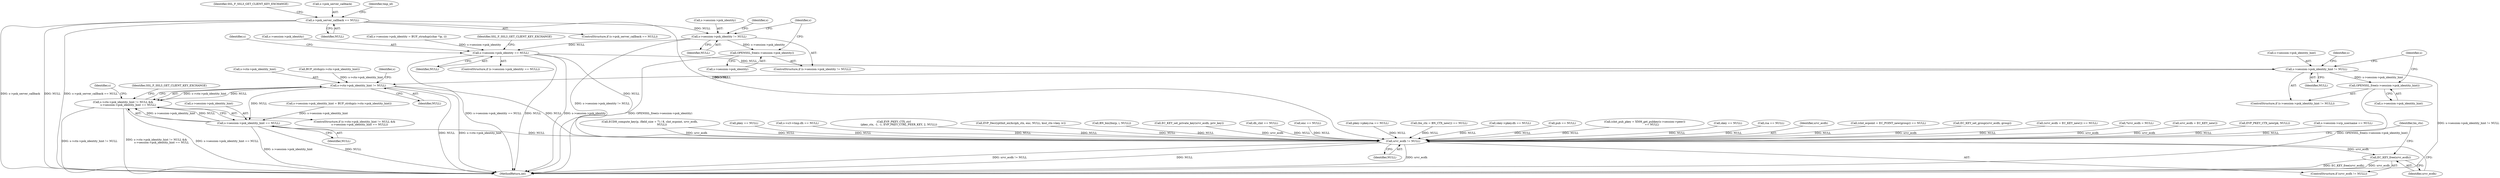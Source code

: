 digraph "0_openssl_3c66a669dfc7b3792f7af0758ea26fe8502ce70c@pointer" {
"1001590" [label="(Call,s->psk_server_callback == NULL)"];
"1001683" [label="(Call,s->session->psk_identity != NULL)"];
"1001690" [label="(Call,OPENSSL_free(s->session->psk_identity))"];
"1001708" [label="(Call,s->session->psk_identity == NULL)"];
"1001721" [label="(Call,s->session->psk_identity_hint != NULL)"];
"1001728" [label="(Call,OPENSSL_free(s->session->psk_identity_hint))"];
"1001748" [label="(Call,s->ctx->psk_identity_hint != NULL)"];
"1001747" [label="(Call,s->ctx->psk_identity_hint != NULL &&\n            s->session->psk_identity_hint == NULL)"];
"1001755" [label="(Call,s->session->psk_identity_hint == NULL)"];
"1002148" [label="(Call,srvr_ecdh != NULL)"];
"1002151" [label="(Call,EC_KEY_free(srvr_ecdh))"];
"1001722" [label="(Call,s->session->psk_identity_hint)"];
"1002148" [label="(Call,srvr_ecdh != NULL)"];
"1001740" [label="(Call,BUF_strdup(s->ctx->psk_identity_hint))"];
"1000616" [label="(Call,skey == NULL)"];
"1001597" [label="(Identifier,SSL_F_SSL3_GET_CLIENT_KEY_EXCHANGE)"];
"1000260" [label="(Call,rsa == NULL)"];
"1002149" [label="(Identifier,srvr_ecdh)"];
"1001334" [label="(Call,(clnt_ecpoint = EC_POINT_new(group)) == NULL)"];
"1001589" [label="(ControlStructure,if (s->psk_server_callback == NULL))"];
"1001696" [label="(Call,s->session->psk_identity = BUF_strndup((char *)p, i))"];
"1001321" [label="(Call,EC_KEY_set_group(srvr_ecdh, group))"];
"1001754" [label="(Identifier,NULL)"];
"1001699" [label="(Identifier,s)"];
"1001755" [label="(Call,s->session->psk_identity_hint == NULL)"];
"1001267" [label="(Call,(srvr_ecdh = EC_KEY_new()) == NULL)"];
"1000169" [label="(Call,*srvr_ecdh = NULL)"];
"1001708" [label="(Call,s->session->psk_identity == NULL)"];
"1001717" [label="(Identifier,SSL_F_SSL3_GET_CLIENT_KEY_EXCHANGE)"];
"1001724" [label="(Identifier,s)"];
"1001737" [label="(Identifier,s)"];
"1001761" [label="(Identifier,NULL)"];
"1002150" [label="(Identifier,NULL)"];
"1001268" [label="(Call,srvr_ecdh = EC_KEY_new())"];
"1001689" [label="(Identifier,NULL)"];
"1002005" [label="(Call,EVP_PKEY_CTX_new(pk, NULL))"];
"1001895" [label="(Call,s->session->srp_username == NULL)"];
"1001591" [label="(Call,s->psk_server_callback)"];
"1002151" [label="(Call,EC_KEY_free(srvr_ecdh))"];
"1001747" [label="(Call,s->ctx->psk_identity_hint != NULL &&\n            s->session->psk_identity_hint == NULL)"];
"1001590" [label="(Call,s->psk_server_callback == NULL)"];
"1001475" [label="(Call,ECDH_compute_key(p, (field_size + 7) / 8, clnt_ecpoint, srvr_ecdh,\n                             NULL))"];
"1000286" [label="(Call,pkey == NULL)"];
"1002154" [label="(Identifier,bn_ctx)"];
"1001746" [label="(ControlStructure,if (s->ctx->psk_identity_hint != NULL &&\n            s->session->psk_identity_hint == NULL))"];
"1000649" [label="(Call,s->s3->tmp.dh == NULL)"];
"1002163" [label="(MethodReturn,int)"];
"1001714" [label="(Identifier,NULL)"];
"1002098" [label="(Call,EVP_PKEY_CTX_ctrl\n            (pkey_ctx, -1, -1, EVP_PKEY_CTRL_PEER_KEY, 2, NULL))"];
"1001693" [label="(Identifier,s)"];
"1001064" [label="(Call,EVP_DecryptInit_ex(&ciph_ctx, enc, NULL, kssl_ctx->key, iv))"];
"1002152" [label="(Identifier,srvr_ecdh)"];
"1001601" [label="(Identifier,tmp_id)"];
"1001830" [label="(Call,BN_bin2bn(p, i, NULL))"];
"1001325" [label="(Call,EC_KEY_set_private_key(srvr_ecdh, priv_key))"];
"1001748" [label="(Call,s->ctx->psk_identity_hint != NULL)"];
"1000704" [label="(Call,dh_clnt == NULL)"];
"1001053" [label="(Call,enc == NULL)"];
"1001758" [label="(Identifier,s)"];
"1001728" [label="(Call,OPENSSL_free(s->session->psk_identity_hint))"];
"1001720" [label="(ControlStructure,if (s->session->psk_identity_hint != NULL))"];
"1001749" [label="(Call,s->ctx->psk_identity_hint)"];
"1001729" [label="(Call,s->session->psk_identity_hint)"];
"1001764" [label="(Identifier,SSL_F_SSL3_GET_CLIENT_KEY_EXCHANGE)"];
"1001594" [label="(Identifier,NULL)"];
"1001683" [label="(Call,s->session->psk_identity != NULL)"];
"1001709" [label="(Call,s->session->psk_identity)"];
"1000295" [label="(Call,pkey->pkey.rsa == NULL)"];
"1001734" [label="(Call,s->session->psk_identity_hint = BUF_strdup(s->ctx->psk_identity_hint))"];
"1001756" [label="(Call,s->session->psk_identity_hint)"];
"1002147" [label="(ControlStructure,if (srvr_ecdh != NULL))"];
"1001770" [label="(Identifier,s)"];
"1001409" [label="(Call,(bn_ctx = BN_CTX_new()) == NULL)"];
"1000625" [label="(Call,skey->pkey.dh == NULL)"];
"1001707" [label="(ControlStructure,if (s->session->psk_identity == NULL))"];
"1001684" [label="(Call,s->session->psk_identity)"];
"1001690" [label="(Call,OPENSSL_free(s->session->psk_identity))"];
"1000730" [label="(Call,pub == NULL)"];
"1001721" [label="(Call,s->session->psk_identity_hint != NULL)"];
"1001691" [label="(Call,s->session->psk_identity)"];
"1001727" [label="(Identifier,NULL)"];
"1001364" [label="(Call,(clnt_pub_pkey = X509_get_pubkey(s->session->peer))\n                 == NULL)"];
"1001731" [label="(Identifier,s)"];
"1001682" [label="(ControlStructure,if (s->session->psk_identity != NULL))"];
"1001590" -> "1001589"  [label="AST: "];
"1001590" -> "1001594"  [label="CFG: "];
"1001591" -> "1001590"  [label="AST: "];
"1001594" -> "1001590"  [label="AST: "];
"1001597" -> "1001590"  [label="CFG: "];
"1001601" -> "1001590"  [label="CFG: "];
"1001590" -> "1002163"  [label="DDG: s->psk_server_callback"];
"1001590" -> "1002163"  [label="DDG: NULL"];
"1001590" -> "1002163"  [label="DDG: s->psk_server_callback == NULL"];
"1001590" -> "1001683"  [label="DDG: NULL"];
"1001590" -> "1002148"  [label="DDG: NULL"];
"1001683" -> "1001682"  [label="AST: "];
"1001683" -> "1001689"  [label="CFG: "];
"1001684" -> "1001683"  [label="AST: "];
"1001689" -> "1001683"  [label="AST: "];
"1001693" -> "1001683"  [label="CFG: "];
"1001699" -> "1001683"  [label="CFG: "];
"1001683" -> "1002163"  [label="DDG: s->session->psk_identity != NULL"];
"1001683" -> "1001690"  [label="DDG: s->session->psk_identity"];
"1001683" -> "1001708"  [label="DDG: NULL"];
"1001690" -> "1001682"  [label="AST: "];
"1001690" -> "1001691"  [label="CFG: "];
"1001691" -> "1001690"  [label="AST: "];
"1001699" -> "1001690"  [label="CFG: "];
"1001690" -> "1002163"  [label="DDG: OPENSSL_free(s->session->psk_identity)"];
"1001708" -> "1001707"  [label="AST: "];
"1001708" -> "1001714"  [label="CFG: "];
"1001709" -> "1001708"  [label="AST: "];
"1001714" -> "1001708"  [label="AST: "];
"1001717" -> "1001708"  [label="CFG: "];
"1001724" -> "1001708"  [label="CFG: "];
"1001708" -> "1002163"  [label="DDG: s->session->psk_identity"];
"1001708" -> "1002163"  [label="DDG: s->session->psk_identity == NULL"];
"1001708" -> "1002163"  [label="DDG: NULL"];
"1001696" -> "1001708"  [label="DDG: s->session->psk_identity"];
"1001708" -> "1001721"  [label="DDG: NULL"];
"1001708" -> "1002148"  [label="DDG: NULL"];
"1001721" -> "1001720"  [label="AST: "];
"1001721" -> "1001727"  [label="CFG: "];
"1001722" -> "1001721"  [label="AST: "];
"1001727" -> "1001721"  [label="AST: "];
"1001731" -> "1001721"  [label="CFG: "];
"1001737" -> "1001721"  [label="CFG: "];
"1001721" -> "1002163"  [label="DDG: s->session->psk_identity_hint != NULL"];
"1001721" -> "1001728"  [label="DDG: s->session->psk_identity_hint"];
"1001721" -> "1001748"  [label="DDG: NULL"];
"1001728" -> "1001720"  [label="AST: "];
"1001728" -> "1001729"  [label="CFG: "];
"1001729" -> "1001728"  [label="AST: "];
"1001737" -> "1001728"  [label="CFG: "];
"1001728" -> "1002163"  [label="DDG: OPENSSL_free(s->session->psk_identity_hint)"];
"1001748" -> "1001747"  [label="AST: "];
"1001748" -> "1001754"  [label="CFG: "];
"1001749" -> "1001748"  [label="AST: "];
"1001754" -> "1001748"  [label="AST: "];
"1001758" -> "1001748"  [label="CFG: "];
"1001747" -> "1001748"  [label="CFG: "];
"1001748" -> "1002163"  [label="DDG: NULL"];
"1001748" -> "1002163"  [label="DDG: s->ctx->psk_identity_hint"];
"1001748" -> "1001747"  [label="DDG: s->ctx->psk_identity_hint"];
"1001748" -> "1001747"  [label="DDG: NULL"];
"1001740" -> "1001748"  [label="DDG: s->ctx->psk_identity_hint"];
"1001748" -> "1001755"  [label="DDG: NULL"];
"1001748" -> "1002148"  [label="DDG: NULL"];
"1001747" -> "1001746"  [label="AST: "];
"1001747" -> "1001755"  [label="CFG: "];
"1001755" -> "1001747"  [label="AST: "];
"1001764" -> "1001747"  [label="CFG: "];
"1001770" -> "1001747"  [label="CFG: "];
"1001747" -> "1002163"  [label="DDG: s->ctx->psk_identity_hint != NULL &&\n            s->session->psk_identity_hint == NULL"];
"1001747" -> "1002163"  [label="DDG: s->session->psk_identity_hint == NULL"];
"1001747" -> "1002163"  [label="DDG: s->ctx->psk_identity_hint != NULL"];
"1001755" -> "1001747"  [label="DDG: s->session->psk_identity_hint"];
"1001755" -> "1001747"  [label="DDG: NULL"];
"1001755" -> "1001761"  [label="CFG: "];
"1001756" -> "1001755"  [label="AST: "];
"1001761" -> "1001755"  [label="AST: "];
"1001755" -> "1002163"  [label="DDG: s->session->psk_identity_hint"];
"1001755" -> "1002163"  [label="DDG: NULL"];
"1001734" -> "1001755"  [label="DDG: s->session->psk_identity_hint"];
"1001755" -> "1002148"  [label="DDG: NULL"];
"1002148" -> "1002147"  [label="AST: "];
"1002148" -> "1002150"  [label="CFG: "];
"1002149" -> "1002148"  [label="AST: "];
"1002150" -> "1002148"  [label="AST: "];
"1002152" -> "1002148"  [label="CFG: "];
"1002154" -> "1002148"  [label="CFG: "];
"1002148" -> "1002163"  [label="DDG: srvr_ecdh != NULL"];
"1002148" -> "1002163"  [label="DDG: NULL"];
"1002148" -> "1002163"  [label="DDG: srvr_ecdh"];
"1001325" -> "1002148"  [label="DDG: srvr_ecdh"];
"1001321" -> "1002148"  [label="DDG: srvr_ecdh"];
"1001475" -> "1002148"  [label="DDG: srvr_ecdh"];
"1001475" -> "1002148"  [label="DDG: NULL"];
"1001268" -> "1002148"  [label="DDG: srvr_ecdh"];
"1000169" -> "1002148"  [label="DDG: srvr_ecdh"];
"1001053" -> "1002148"  [label="DDG: NULL"];
"1001830" -> "1002148"  [label="DDG: NULL"];
"1000295" -> "1002148"  [label="DDG: NULL"];
"1000704" -> "1002148"  [label="DDG: NULL"];
"1000730" -> "1002148"  [label="DDG: NULL"];
"1001409" -> "1002148"  [label="DDG: NULL"];
"1001364" -> "1002148"  [label="DDG: NULL"];
"1000616" -> "1002148"  [label="DDG: NULL"];
"1002098" -> "1002148"  [label="DDG: NULL"];
"1002005" -> "1002148"  [label="DDG: NULL"];
"1001267" -> "1002148"  [label="DDG: NULL"];
"1000625" -> "1002148"  [label="DDG: NULL"];
"1000260" -> "1002148"  [label="DDG: NULL"];
"1001064" -> "1002148"  [label="DDG: NULL"];
"1001895" -> "1002148"  [label="DDG: NULL"];
"1001334" -> "1002148"  [label="DDG: NULL"];
"1000286" -> "1002148"  [label="DDG: NULL"];
"1000649" -> "1002148"  [label="DDG: NULL"];
"1002148" -> "1002151"  [label="DDG: srvr_ecdh"];
"1002151" -> "1002147"  [label="AST: "];
"1002151" -> "1002152"  [label="CFG: "];
"1002152" -> "1002151"  [label="AST: "];
"1002154" -> "1002151"  [label="CFG: "];
"1002151" -> "1002163"  [label="DDG: srvr_ecdh"];
"1002151" -> "1002163"  [label="DDG: EC_KEY_free(srvr_ecdh)"];
}
